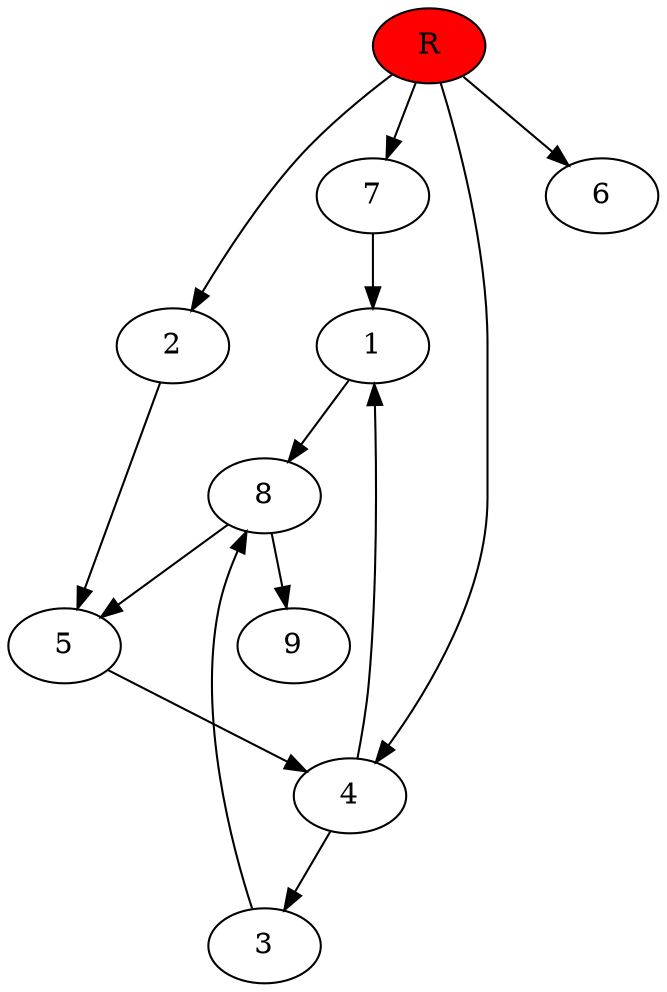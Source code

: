 digraph prb1596 {
	1
	2
	3
	4
	5
	6
	7
	8
	R [fillcolor="#ff0000" style=filled]
	1 -> 8
	2 -> 5
	3 -> 8
	4 -> 1
	4 -> 3
	5 -> 4
	7 -> 1
	8 -> 5
	8 -> 9
	R -> 2
	R -> 4
	R -> 6
	R -> 7
}
